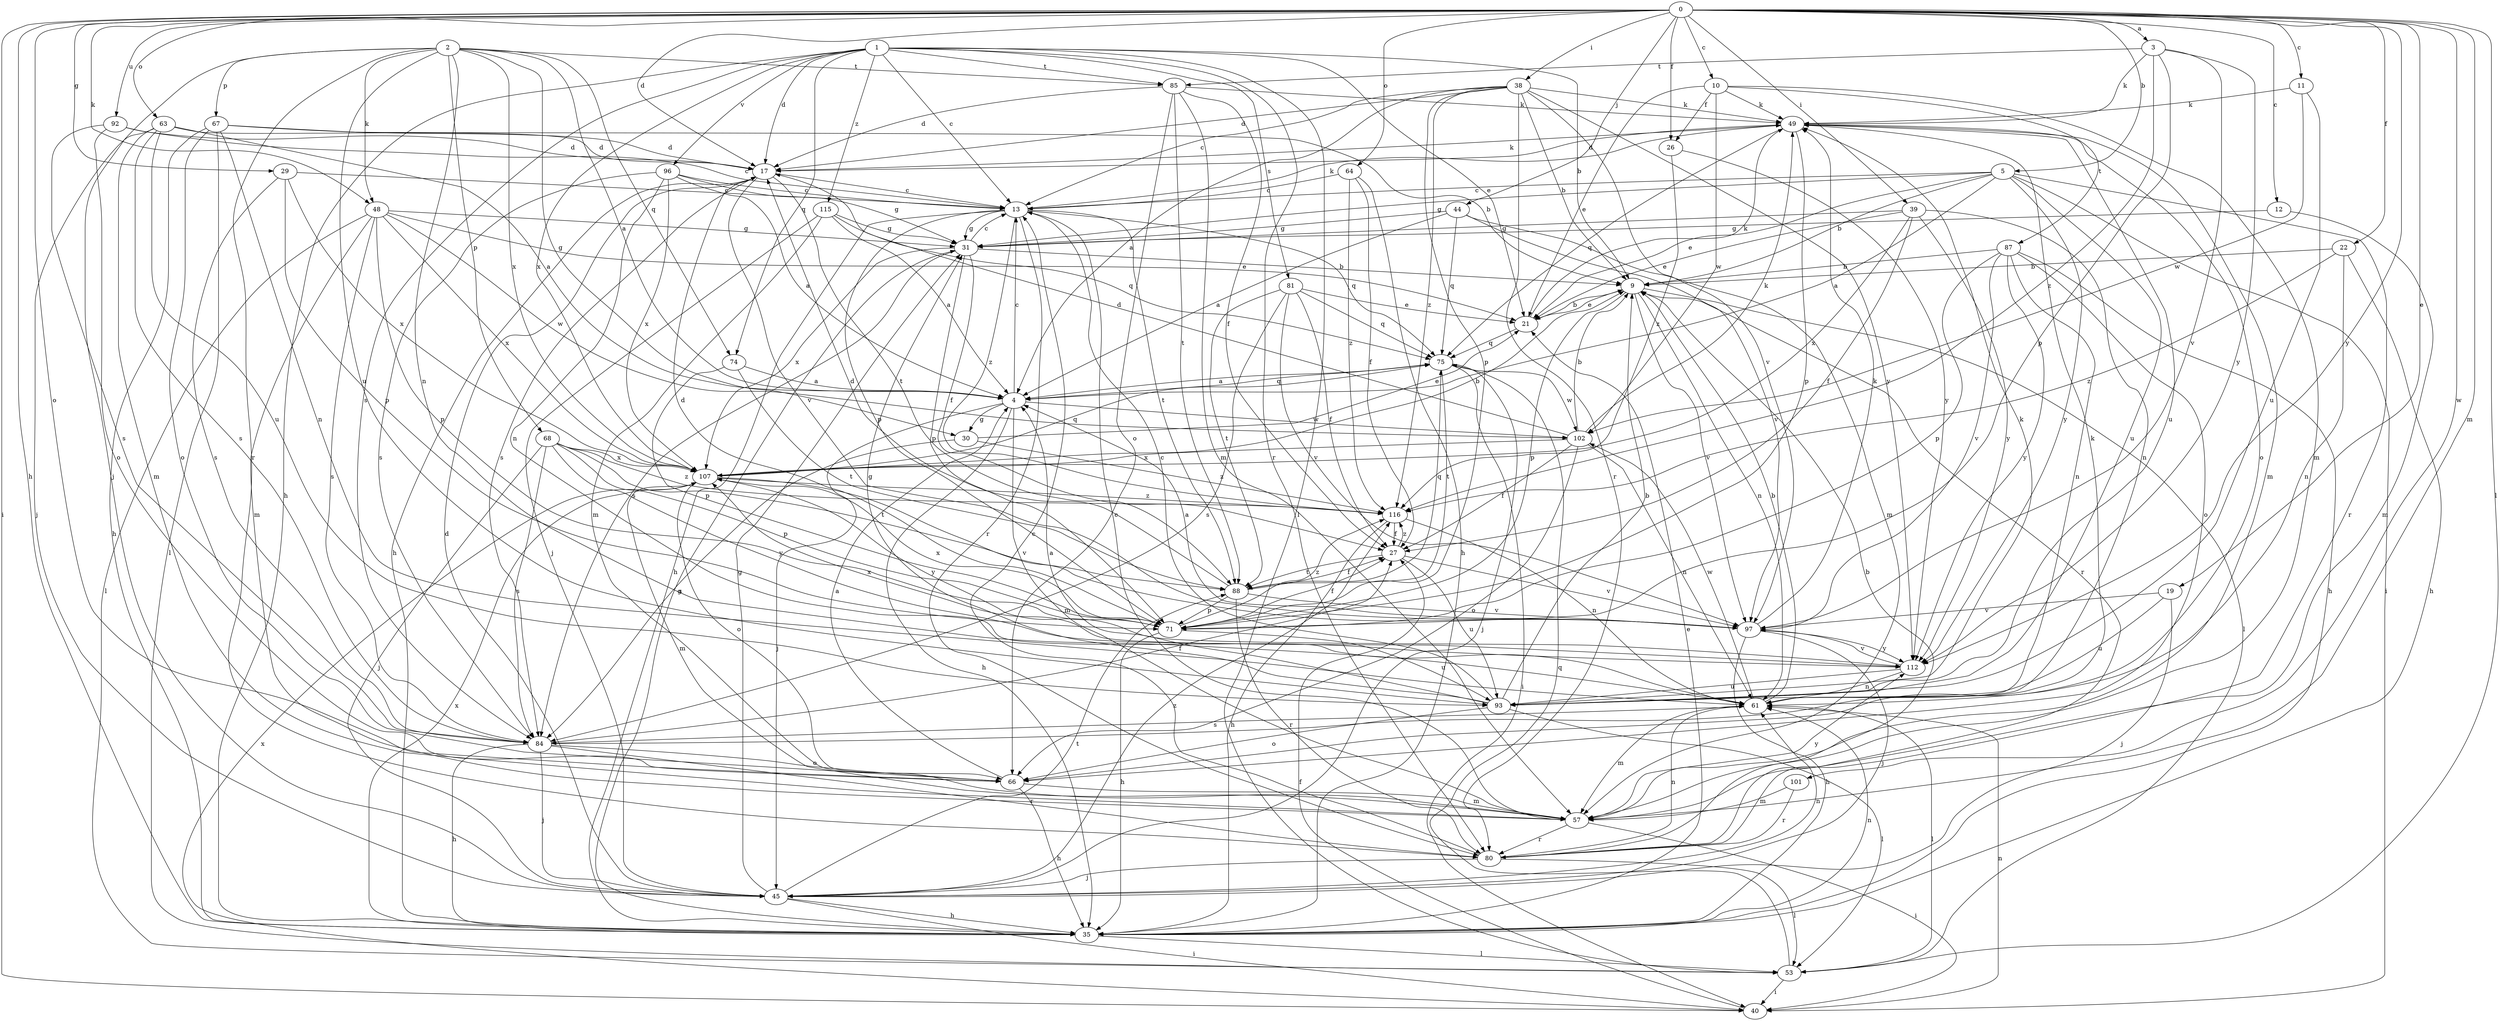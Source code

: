 strict digraph  {
0;
1;
2;
3;
4;
5;
9;
10;
11;
12;
13;
17;
19;
21;
22;
26;
27;
29;
30;
31;
35;
38;
39;
40;
44;
45;
48;
49;
53;
57;
61;
63;
64;
66;
67;
68;
71;
74;
75;
80;
81;
84;
85;
87;
88;
92;
93;
96;
97;
101;
102;
107;
112;
115;
116;
0 -> 3  [label=a];
0 -> 5  [label=b];
0 -> 10  [label=c];
0 -> 11  [label=c];
0 -> 12  [label=c];
0 -> 17  [label=d];
0 -> 19  [label=e];
0 -> 22  [label=f];
0 -> 26  [label=f];
0 -> 29  [label=g];
0 -> 35  [label=h];
0 -> 38  [label=i];
0 -> 39  [label=i];
0 -> 40  [label=i];
0 -> 44  [label=j];
0 -> 48  [label=k];
0 -> 53  [label=l];
0 -> 57  [label=m];
0 -> 63  [label=o];
0 -> 64  [label=o];
0 -> 66  [label=o];
0 -> 92  [label=u];
0 -> 101  [label=w];
0 -> 112  [label=y];
1 -> 9  [label=b];
1 -> 13  [label=c];
1 -> 17  [label=d];
1 -> 21  [label=e];
1 -> 35  [label=h];
1 -> 53  [label=l];
1 -> 74  [label=q];
1 -> 80  [label=r];
1 -> 81  [label=s];
1 -> 84  [label=s];
1 -> 85  [label=t];
1 -> 96  [label=v];
1 -> 107  [label=x];
1 -> 115  [label=z];
2 -> 4  [label=a];
2 -> 30  [label=g];
2 -> 45  [label=j];
2 -> 48  [label=k];
2 -> 61  [label=n];
2 -> 67  [label=p];
2 -> 68  [label=p];
2 -> 74  [label=q];
2 -> 80  [label=r];
2 -> 85  [label=t];
2 -> 93  [label=u];
2 -> 107  [label=x];
3 -> 49  [label=k];
3 -> 71  [label=p];
3 -> 85  [label=t];
3 -> 97  [label=v];
3 -> 112  [label=y];
3 -> 116  [label=z];
4 -> 13  [label=c];
4 -> 30  [label=g];
4 -> 35  [label=h];
4 -> 45  [label=j];
4 -> 57  [label=m];
4 -> 75  [label=q];
4 -> 102  [label=w];
5 -> 4  [label=a];
5 -> 9  [label=b];
5 -> 13  [label=c];
5 -> 21  [label=e];
5 -> 31  [label=g];
5 -> 40  [label=i];
5 -> 80  [label=r];
5 -> 93  [label=u];
5 -> 112  [label=y];
9 -> 21  [label=e];
9 -> 53  [label=l];
9 -> 61  [label=n];
9 -> 71  [label=p];
9 -> 80  [label=r];
9 -> 97  [label=v];
10 -> 21  [label=e];
10 -> 26  [label=f];
10 -> 49  [label=k];
10 -> 57  [label=m];
10 -> 87  [label=t];
10 -> 102  [label=w];
11 -> 49  [label=k];
11 -> 93  [label=u];
11 -> 102  [label=w];
12 -> 31  [label=g];
12 -> 57  [label=m];
13 -> 31  [label=g];
13 -> 35  [label=h];
13 -> 49  [label=k];
13 -> 71  [label=p];
13 -> 75  [label=q];
13 -> 80  [label=r];
13 -> 88  [label=t];
13 -> 116  [label=z];
17 -> 13  [label=c];
17 -> 35  [label=h];
17 -> 49  [label=k];
17 -> 84  [label=s];
17 -> 88  [label=t];
17 -> 97  [label=v];
19 -> 45  [label=j];
19 -> 93  [label=u];
19 -> 97  [label=v];
21 -> 9  [label=b];
21 -> 49  [label=k];
21 -> 75  [label=q];
22 -> 9  [label=b];
22 -> 35  [label=h];
22 -> 61  [label=n];
22 -> 116  [label=z];
26 -> 112  [label=y];
26 -> 116  [label=z];
27 -> 88  [label=t];
27 -> 93  [label=u];
27 -> 97  [label=v];
27 -> 116  [label=z];
29 -> 13  [label=c];
29 -> 71  [label=p];
29 -> 84  [label=s];
29 -> 107  [label=x];
30 -> 21  [label=e];
30 -> 84  [label=s];
30 -> 116  [label=z];
31 -> 9  [label=b];
31 -> 13  [label=c];
31 -> 27  [label=f];
31 -> 71  [label=p];
31 -> 84  [label=s];
31 -> 107  [label=x];
35 -> 21  [label=e];
35 -> 31  [label=g];
35 -> 53  [label=l];
35 -> 61  [label=n];
35 -> 107  [label=x];
38 -> 4  [label=a];
38 -> 9  [label=b];
38 -> 13  [label=c];
38 -> 17  [label=d];
38 -> 49  [label=k];
38 -> 71  [label=p];
38 -> 80  [label=r];
38 -> 97  [label=v];
38 -> 112  [label=y];
38 -> 116  [label=z];
39 -> 21  [label=e];
39 -> 27  [label=f];
39 -> 31  [label=g];
39 -> 61  [label=n];
39 -> 107  [label=x];
39 -> 112  [label=y];
40 -> 27  [label=f];
40 -> 61  [label=n];
40 -> 107  [label=x];
44 -> 4  [label=a];
44 -> 31  [label=g];
44 -> 57  [label=m];
44 -> 75  [label=q];
44 -> 97  [label=v];
45 -> 17  [label=d];
45 -> 31  [label=g];
45 -> 35  [label=h];
45 -> 40  [label=i];
45 -> 61  [label=n];
45 -> 88  [label=t];
45 -> 116  [label=z];
48 -> 21  [label=e];
48 -> 31  [label=g];
48 -> 53  [label=l];
48 -> 57  [label=m];
48 -> 71  [label=p];
48 -> 84  [label=s];
48 -> 102  [label=w];
48 -> 107  [label=x];
49 -> 17  [label=d];
49 -> 57  [label=m];
49 -> 66  [label=o];
49 -> 71  [label=p];
49 -> 75  [label=q];
49 -> 93  [label=u];
53 -> 40  [label=i];
53 -> 75  [label=q];
57 -> 13  [label=c];
57 -> 40  [label=i];
57 -> 80  [label=r];
57 -> 112  [label=y];
61 -> 9  [label=b];
61 -> 53  [label=l];
61 -> 57  [label=m];
61 -> 84  [label=s];
61 -> 102  [label=w];
63 -> 4  [label=a];
63 -> 17  [label=d];
63 -> 45  [label=j];
63 -> 57  [label=m];
63 -> 84  [label=s];
63 -> 93  [label=u];
64 -> 13  [label=c];
64 -> 27  [label=f];
64 -> 35  [label=h];
64 -> 116  [label=z];
66 -> 4  [label=a];
66 -> 35  [label=h];
66 -> 57  [label=m];
67 -> 9  [label=b];
67 -> 17  [label=d];
67 -> 35  [label=h];
67 -> 53  [label=l];
67 -> 61  [label=n];
67 -> 66  [label=o];
68 -> 45  [label=j];
68 -> 71  [label=p];
68 -> 84  [label=s];
68 -> 88  [label=t];
68 -> 107  [label=x];
68 -> 112  [label=y];
68 -> 116  [label=z];
71 -> 17  [label=d];
71 -> 27  [label=f];
71 -> 35  [label=h];
71 -> 93  [label=u];
71 -> 107  [label=x];
71 -> 116  [label=z];
74 -> 4  [label=a];
74 -> 71  [label=p];
74 -> 88  [label=t];
75 -> 4  [label=a];
75 -> 40  [label=i];
75 -> 45  [label=j];
75 -> 88  [label=t];
75 -> 102  [label=w];
80 -> 9  [label=b];
80 -> 13  [label=c];
80 -> 45  [label=j];
80 -> 53  [label=l];
80 -> 61  [label=n];
81 -> 21  [label=e];
81 -> 27  [label=f];
81 -> 75  [label=q];
81 -> 84  [label=s];
81 -> 88  [label=t];
81 -> 97  [label=v];
84 -> 27  [label=f];
84 -> 35  [label=h];
84 -> 45  [label=j];
84 -> 49  [label=k];
84 -> 66  [label=o];
84 -> 80  [label=r];
85 -> 17  [label=d];
85 -> 27  [label=f];
85 -> 49  [label=k];
85 -> 57  [label=m];
85 -> 66  [label=o];
85 -> 88  [label=t];
87 -> 9  [label=b];
87 -> 35  [label=h];
87 -> 61  [label=n];
87 -> 66  [label=o];
87 -> 71  [label=p];
87 -> 97  [label=v];
87 -> 112  [label=y];
88 -> 17  [label=d];
88 -> 27  [label=f];
88 -> 71  [label=p];
88 -> 75  [label=q];
88 -> 80  [label=r];
88 -> 97  [label=v];
92 -> 13  [label=c];
92 -> 17  [label=d];
92 -> 66  [label=o];
92 -> 84  [label=s];
93 -> 4  [label=a];
93 -> 9  [label=b];
93 -> 13  [label=c];
93 -> 31  [label=g];
93 -> 49  [label=k];
93 -> 53  [label=l];
93 -> 66  [label=o];
96 -> 4  [label=a];
96 -> 13  [label=c];
96 -> 31  [label=g];
96 -> 61  [label=n];
96 -> 84  [label=s];
96 -> 107  [label=x];
97 -> 4  [label=a];
97 -> 35  [label=h];
97 -> 45  [label=j];
97 -> 49  [label=k];
97 -> 112  [label=y];
101 -> 57  [label=m];
101 -> 80  [label=r];
102 -> 9  [label=b];
102 -> 17  [label=d];
102 -> 27  [label=f];
102 -> 49  [label=k];
102 -> 61  [label=n];
102 -> 66  [label=o];
102 -> 107  [label=x];
107 -> 9  [label=b];
107 -> 57  [label=m];
107 -> 66  [label=o];
107 -> 75  [label=q];
107 -> 97  [label=v];
107 -> 112  [label=y];
107 -> 116  [label=z];
112 -> 61  [label=n];
112 -> 93  [label=u];
112 -> 97  [label=v];
112 -> 107  [label=x];
115 -> 4  [label=a];
115 -> 31  [label=g];
115 -> 45  [label=j];
115 -> 57  [label=m];
115 -> 75  [label=q];
116 -> 27  [label=f];
116 -> 35  [label=h];
116 -> 61  [label=n];
}

